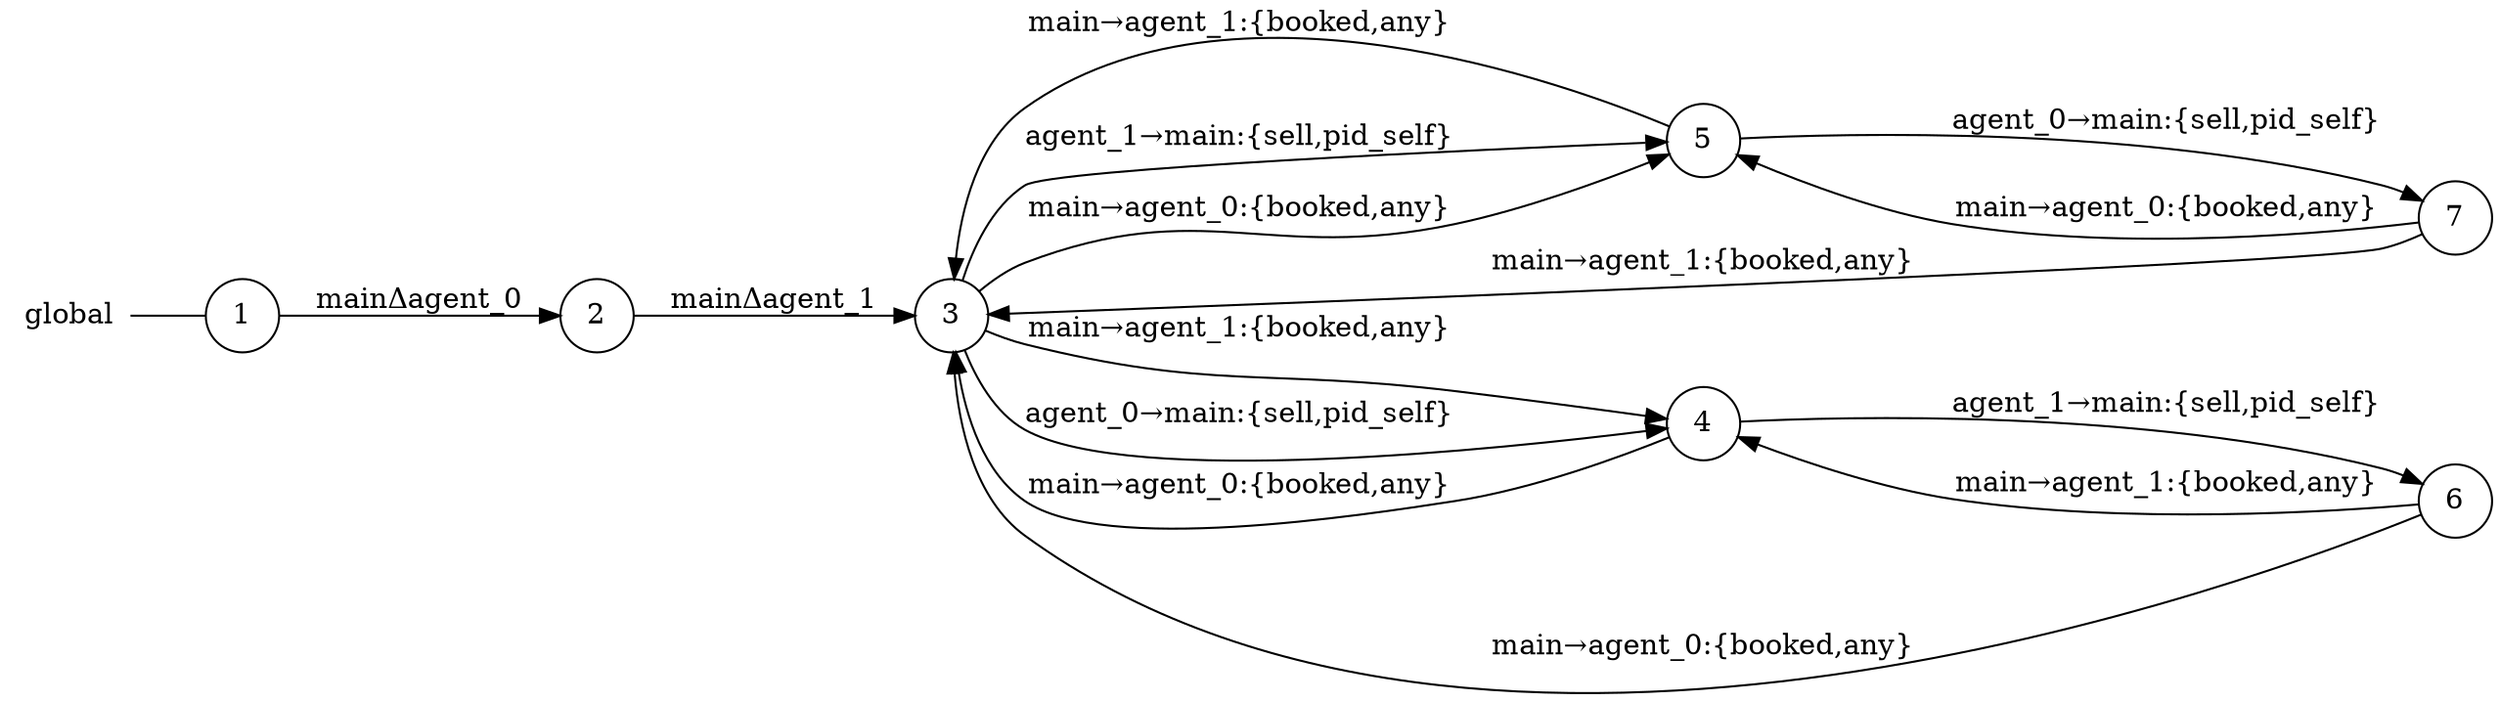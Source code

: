 digraph global {
	rankdir="LR";
	n_0 [label="global", shape="plaintext"];
	n_1 [id="5", shape=circle, label="5"];
	n_2 [id="6", shape=circle, label="6"];
	n_3 [id="1", shape=circle, label="1"];
	n_0 -> n_3 [arrowhead=none];
	n_4 [id="2", shape=circle, label="2"];
	n_5 [id="4", shape=circle, label="4"];
	n_6 [id="7", shape=circle, label="7"];
	n_7 [id="3", shape=circle, label="3"];

	n_4 -> n_7 [id="[$e|1]", label="mainΔagent_1"];
	n_3 -> n_4 [id="[$e|0]", label="mainΔagent_0"];
	n_2 -> n_5 [id="[$e|9]", label="main→agent_1:{booked,any}"];
	n_5 -> n_2 [id="[$e|4]", label="agent_1→main:{sell,pid_self}"];
	n_7 -> n_5 [id="[$e|12]", label="main→agent_1:{booked,any}"];
	n_7 -> n_5 [id="[$e|2]", label="agent_0→main:{sell,pid_self}"];
	n_1 -> n_7 [id="[$e|7]", label="main→agent_1:{booked,any}"];
	n_1 -> n_6 [id="[$e|6]", label="agent_0→main:{sell,pid_self}"];
	n_6 -> n_1 [id="[$e|10]", label="main→agent_0:{booked,any}"];
	n_5 -> n_7 [id="[$e|5]", label="main→agent_0:{booked,any}"];
	n_6 -> n_7 [id="[$e|11]", label="main→agent_1:{booked,any}"];
	n_7 -> n_1 [id="[$e|3]", label="agent_1→main:{sell,pid_self}"];
	n_2 -> n_7 [id="[$e|8]", label="main→agent_0:{booked,any}"];
	n_7 -> n_1 [id="[$e|13]", label="main→agent_0:{booked,any}"];
}
